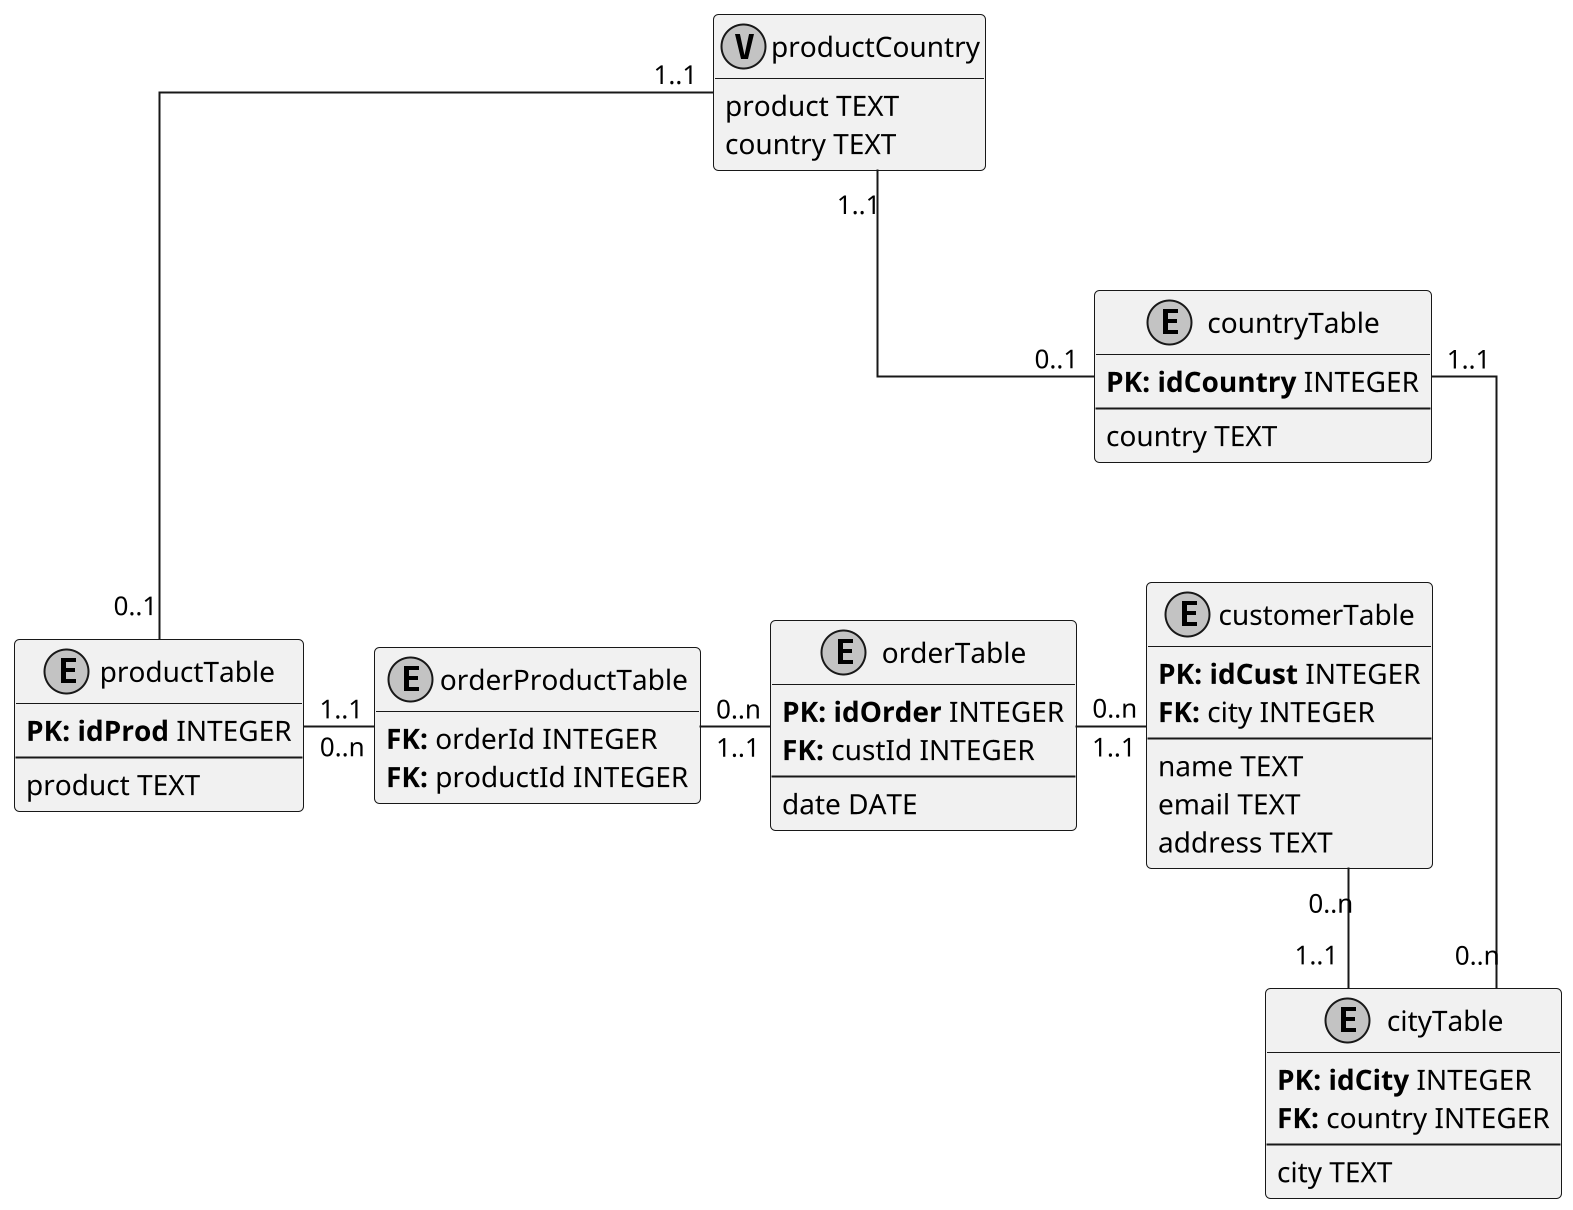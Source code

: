 @startuml

skinparam monochrome true
skinparam linetype ortho
scale 2

!define table(x) class x << (T,#FFAAAA) >>
!define view(x) class x << (V,#FFAAAA) >>
!define ent(x) class x << (E,#FFAAAA) >>

!define primary_key(x) <b>PK: x</b>
!define foreign_key(x) <b>FK: </b>x
hide methods
hide stereotypes


ent(customerTable) {
    primary_key(idCust) INTEGER
    foreign_key(city) INTEGER
    ---
    name TEXT
    email TEXT
    address TEXT
}

ent(cityTable) {
    primary_key(idCity) INTEGER
    foreign_key(country) INTEGER
    ---
    city TEXT
}

ent(countryTable) {
    primary_key(idCountry) INTEGER
    ---
    country TEXT
}

ent(orderTable) {
    primary_key(idOrder) INTEGER
    foreign_key(custId) INTEGER
    ---
    date DATE
}

ent(orderProductTable) {
    foreign_key(orderId) INTEGER
    foreign_key(productId) INTEGER
}

ent(productTable) {
    primary_key(idProd) INTEGER
    ---
    product TEXT
}

productTable "1..1" - "0..n" orderProductTable : "        "
orderProductTable "0..n" - "1..1 " orderTable : "        "
orderTable "0..n  " - "1..1" customerTable : "        "

customerTable "0..n" -- "1..1" cityTable
countryTable "1..1" - "0..n " cityTable : "        "

view(productCountry) {
    product TEXT
    country TEXT
}

productCountry "1..1" --- "0..1" productTable
productCountry "1..1" - "0..1" countryTable

@enduml


